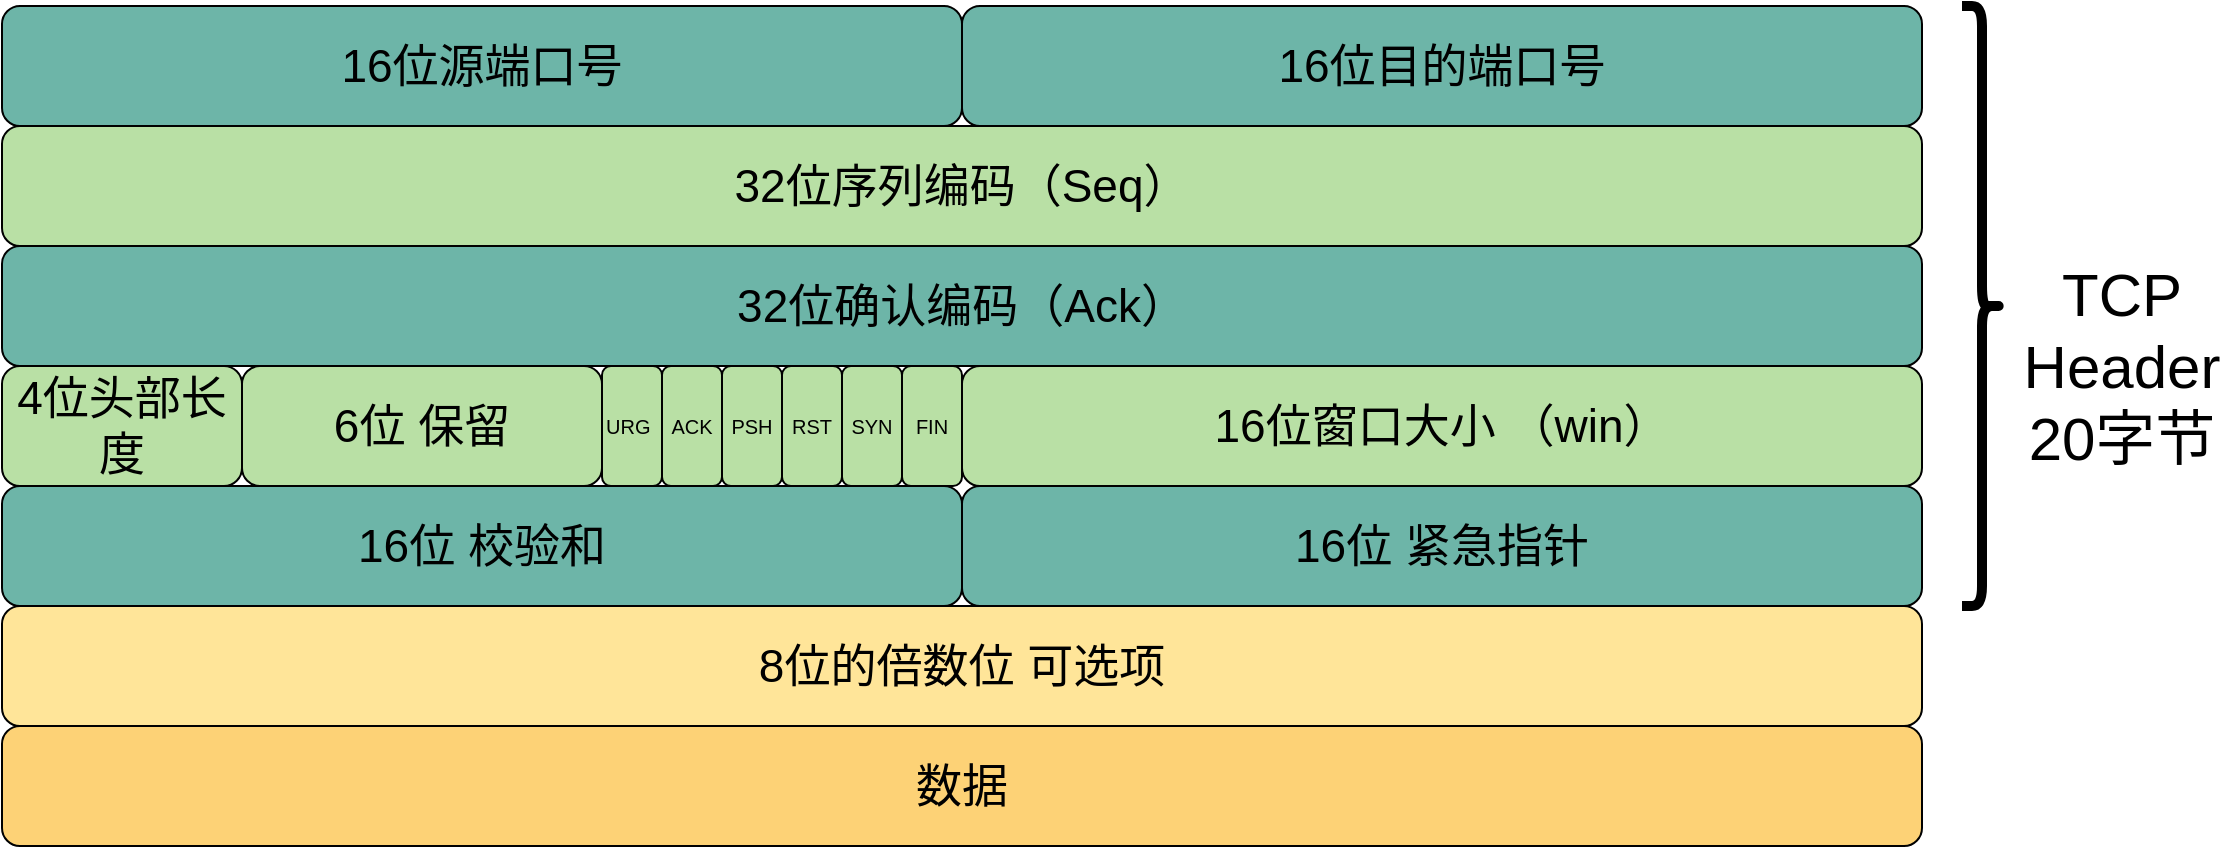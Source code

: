<mxfile version="14.4.8" type="github">
  <diagram id="9fnjXT7nlAm7Ix4f8WDv" name="Page-1">
    <mxGraphModel dx="1351" dy="707" grid="1" gridSize="10" guides="1" tooltips="1" connect="1" arrows="1" fold="1" page="1" pageScale="1" pageWidth="600" pageHeight="500" math="0" shadow="0">
      <root>
        <mxCell id="0" />
        <mxCell id="1" parent="0" />
        <mxCell id="-xf_uFu9KCXf6jcXoVjT-4" value="&lt;font style=&quot;font-size: 23px&quot;&gt;16位源端口号&lt;/font&gt;" style="rounded=1;whiteSpace=wrap;html=1;fontSize=23;fillColor=#6DB5A8;" parent="1" vertex="1">
          <mxGeometry x="60" y="40" width="480" height="60" as="geometry" />
        </mxCell>
        <mxCell id="-xf_uFu9KCXf6jcXoVjT-5" value="16位目的端口号" style="rounded=1;whiteSpace=wrap;html=1;fontSize=23;fillColor=#6DB5A8;" parent="1" vertex="1">
          <mxGeometry x="540" y="40" width="480" height="60" as="geometry" />
        </mxCell>
        <mxCell id="-xf_uFu9KCXf6jcXoVjT-6" value="32位序列编码（Seq）" style="rounded=1;whiteSpace=wrap;html=1;fontSize=23;fillColor=#B9E0A5;" parent="1" vertex="1">
          <mxGeometry x="60" y="100" width="960" height="60" as="geometry" />
        </mxCell>
        <mxCell id="-xf_uFu9KCXf6jcXoVjT-11" value="&lt;font style=&quot;font-size: 23px&quot;&gt;32位确认编码（Ack）&lt;/font&gt;" style="rounded=1;whiteSpace=wrap;html=1;fontSize=23;fillColor=#6DB5A8;" parent="1" vertex="1">
          <mxGeometry x="60" y="160" width="960" height="60" as="geometry" />
        </mxCell>
        <mxCell id="-xf_uFu9KCXf6jcXoVjT-14" value="&lt;font style=&quot;font-size: 23px&quot;&gt;8位的倍数位 可选项&lt;/font&gt;" style="rounded=1;whiteSpace=wrap;html=1;fontSize=23;fillColor=#FFE599;" parent="1" vertex="1">
          <mxGeometry x="60" y="340" width="960" height="60" as="geometry" />
        </mxCell>
        <mxCell id="-xf_uFu9KCXf6jcXoVjT-15" value="&lt;font style=&quot;font-size: 23px;&quot;&gt;数据&lt;/font&gt;" style="rounded=1;whiteSpace=wrap;html=1;fontSize=23;fillColor=#FDD276;" parent="1" vertex="1">
          <mxGeometry x="60" y="400" width="960" height="60" as="geometry" />
        </mxCell>
        <mxCell id="QUlrv-4_Xu6kGZL0T_s7-1" value="16位窗口大小 （win）" style="rounded=1;whiteSpace=wrap;html=1;fontSize=23;fillColor=#B9E0A5;" vertex="1" parent="1">
          <mxGeometry x="540" y="220" width="480" height="60" as="geometry" />
        </mxCell>
        <mxCell id="QUlrv-4_Xu6kGZL0T_s7-12" value="&lt;font style=&quot;font-size: 23px&quot;&gt;4位头部长度&lt;/font&gt;" style="rounded=1;whiteSpace=wrap;html=1;fontSize=23;fillColor=#B9E0A5;" vertex="1" parent="1">
          <mxGeometry x="60" y="220" width="120" height="60" as="geometry" />
        </mxCell>
        <mxCell id="QUlrv-4_Xu6kGZL0T_s7-18" value="&lt;font style=&quot;font-size: 23px&quot;&gt;6位 保留&lt;/font&gt;" style="rounded=1;whiteSpace=wrap;html=1;fontSize=23;fillColor=#B9E0A5;" vertex="1" parent="1">
          <mxGeometry x="180" y="220" width="180" height="60" as="geometry" />
        </mxCell>
        <mxCell id="QUlrv-4_Xu6kGZL0T_s7-21" value="&lt;blockquote style=&quot;margin: 0px 0px 0px 40px; border: none; padding: 0px; font-size: 10px;&quot;&gt;&lt;/blockquote&gt;&lt;font style=&quot;font-size: 10px;&quot;&gt;URG&lt;/font&gt;" style="rounded=1;whiteSpace=wrap;html=1;fontSize=10;align=left;fillColor=#B9E0A5;" vertex="1" parent="1">
          <mxGeometry x="360" y="220" width="30" height="60" as="geometry" />
        </mxCell>
        <mxCell id="QUlrv-4_Xu6kGZL0T_s7-22" value="ACK" style="rounded=1;whiteSpace=wrap;html=1;fontSize=10;fillColor=#B9E0A5;" vertex="1" parent="1">
          <mxGeometry x="390" y="220" width="30" height="60" as="geometry" />
        </mxCell>
        <mxCell id="QUlrv-4_Xu6kGZL0T_s7-23" value="PSH" style="rounded=1;whiteSpace=wrap;html=1;fontSize=10;fillColor=#B9E0A5;" vertex="1" parent="1">
          <mxGeometry x="420" y="220" width="30" height="60" as="geometry" />
        </mxCell>
        <mxCell id="QUlrv-4_Xu6kGZL0T_s7-24" value="RST" style="rounded=1;whiteSpace=wrap;html=1;fontSize=10;fillColor=#B9E0A5;" vertex="1" parent="1">
          <mxGeometry x="450" y="220" width="30" height="60" as="geometry" />
        </mxCell>
        <mxCell id="QUlrv-4_Xu6kGZL0T_s7-25" value="SYN" style="rounded=1;whiteSpace=wrap;html=1;fontSize=10;fillColor=#B9E0A5;" vertex="1" parent="1">
          <mxGeometry x="480" y="220" width="30" height="60" as="geometry" />
        </mxCell>
        <mxCell id="QUlrv-4_Xu6kGZL0T_s7-26" value="FIN" style="rounded=1;whiteSpace=wrap;html=1;fontSize=10;fillColor=#B9E0A5;" vertex="1" parent="1">
          <mxGeometry x="510" y="220" width="30" height="60" as="geometry" />
        </mxCell>
        <mxCell id="QUlrv-4_Xu6kGZL0T_s7-27" value="16位 紧急指针" style="rounded=1;whiteSpace=wrap;html=1;fontSize=23;fillColor=#6DB5A8;" vertex="1" parent="1">
          <mxGeometry x="540" y="280" width="480" height="60" as="geometry" />
        </mxCell>
        <mxCell id="QUlrv-4_Xu6kGZL0T_s7-28" value="16位 校验和" style="rounded=1;whiteSpace=wrap;html=1;fontSize=23;fillColor=#6DB5A8;" vertex="1" parent="1">
          <mxGeometry x="60" y="280" width="480" height="60" as="geometry" />
        </mxCell>
        <mxCell id="QUlrv-4_Xu6kGZL0T_s7-30" value="" style="shape=curlyBracket;whiteSpace=wrap;html=1;rounded=1;fillColor=#FDD276;fontSize=10;direction=west;strokeWidth=5;" vertex="1" parent="1">
          <mxGeometry x="1040" y="40" width="20" height="300" as="geometry" />
        </mxCell>
        <mxCell id="QUlrv-4_Xu6kGZL0T_s7-31" value="&lt;font style=&quot;font-size: 30px&quot;&gt;TCP Header&lt;br&gt;20字节&lt;br&gt;&lt;/font&gt;" style="text;html=1;strokeColor=none;fillColor=none;align=center;verticalAlign=middle;whiteSpace=wrap;rounded=0;fontSize=10;" vertex="1" parent="1">
          <mxGeometry x="1070" y="180" width="100" height="80" as="geometry" />
        </mxCell>
      </root>
    </mxGraphModel>
  </diagram>
</mxfile>
